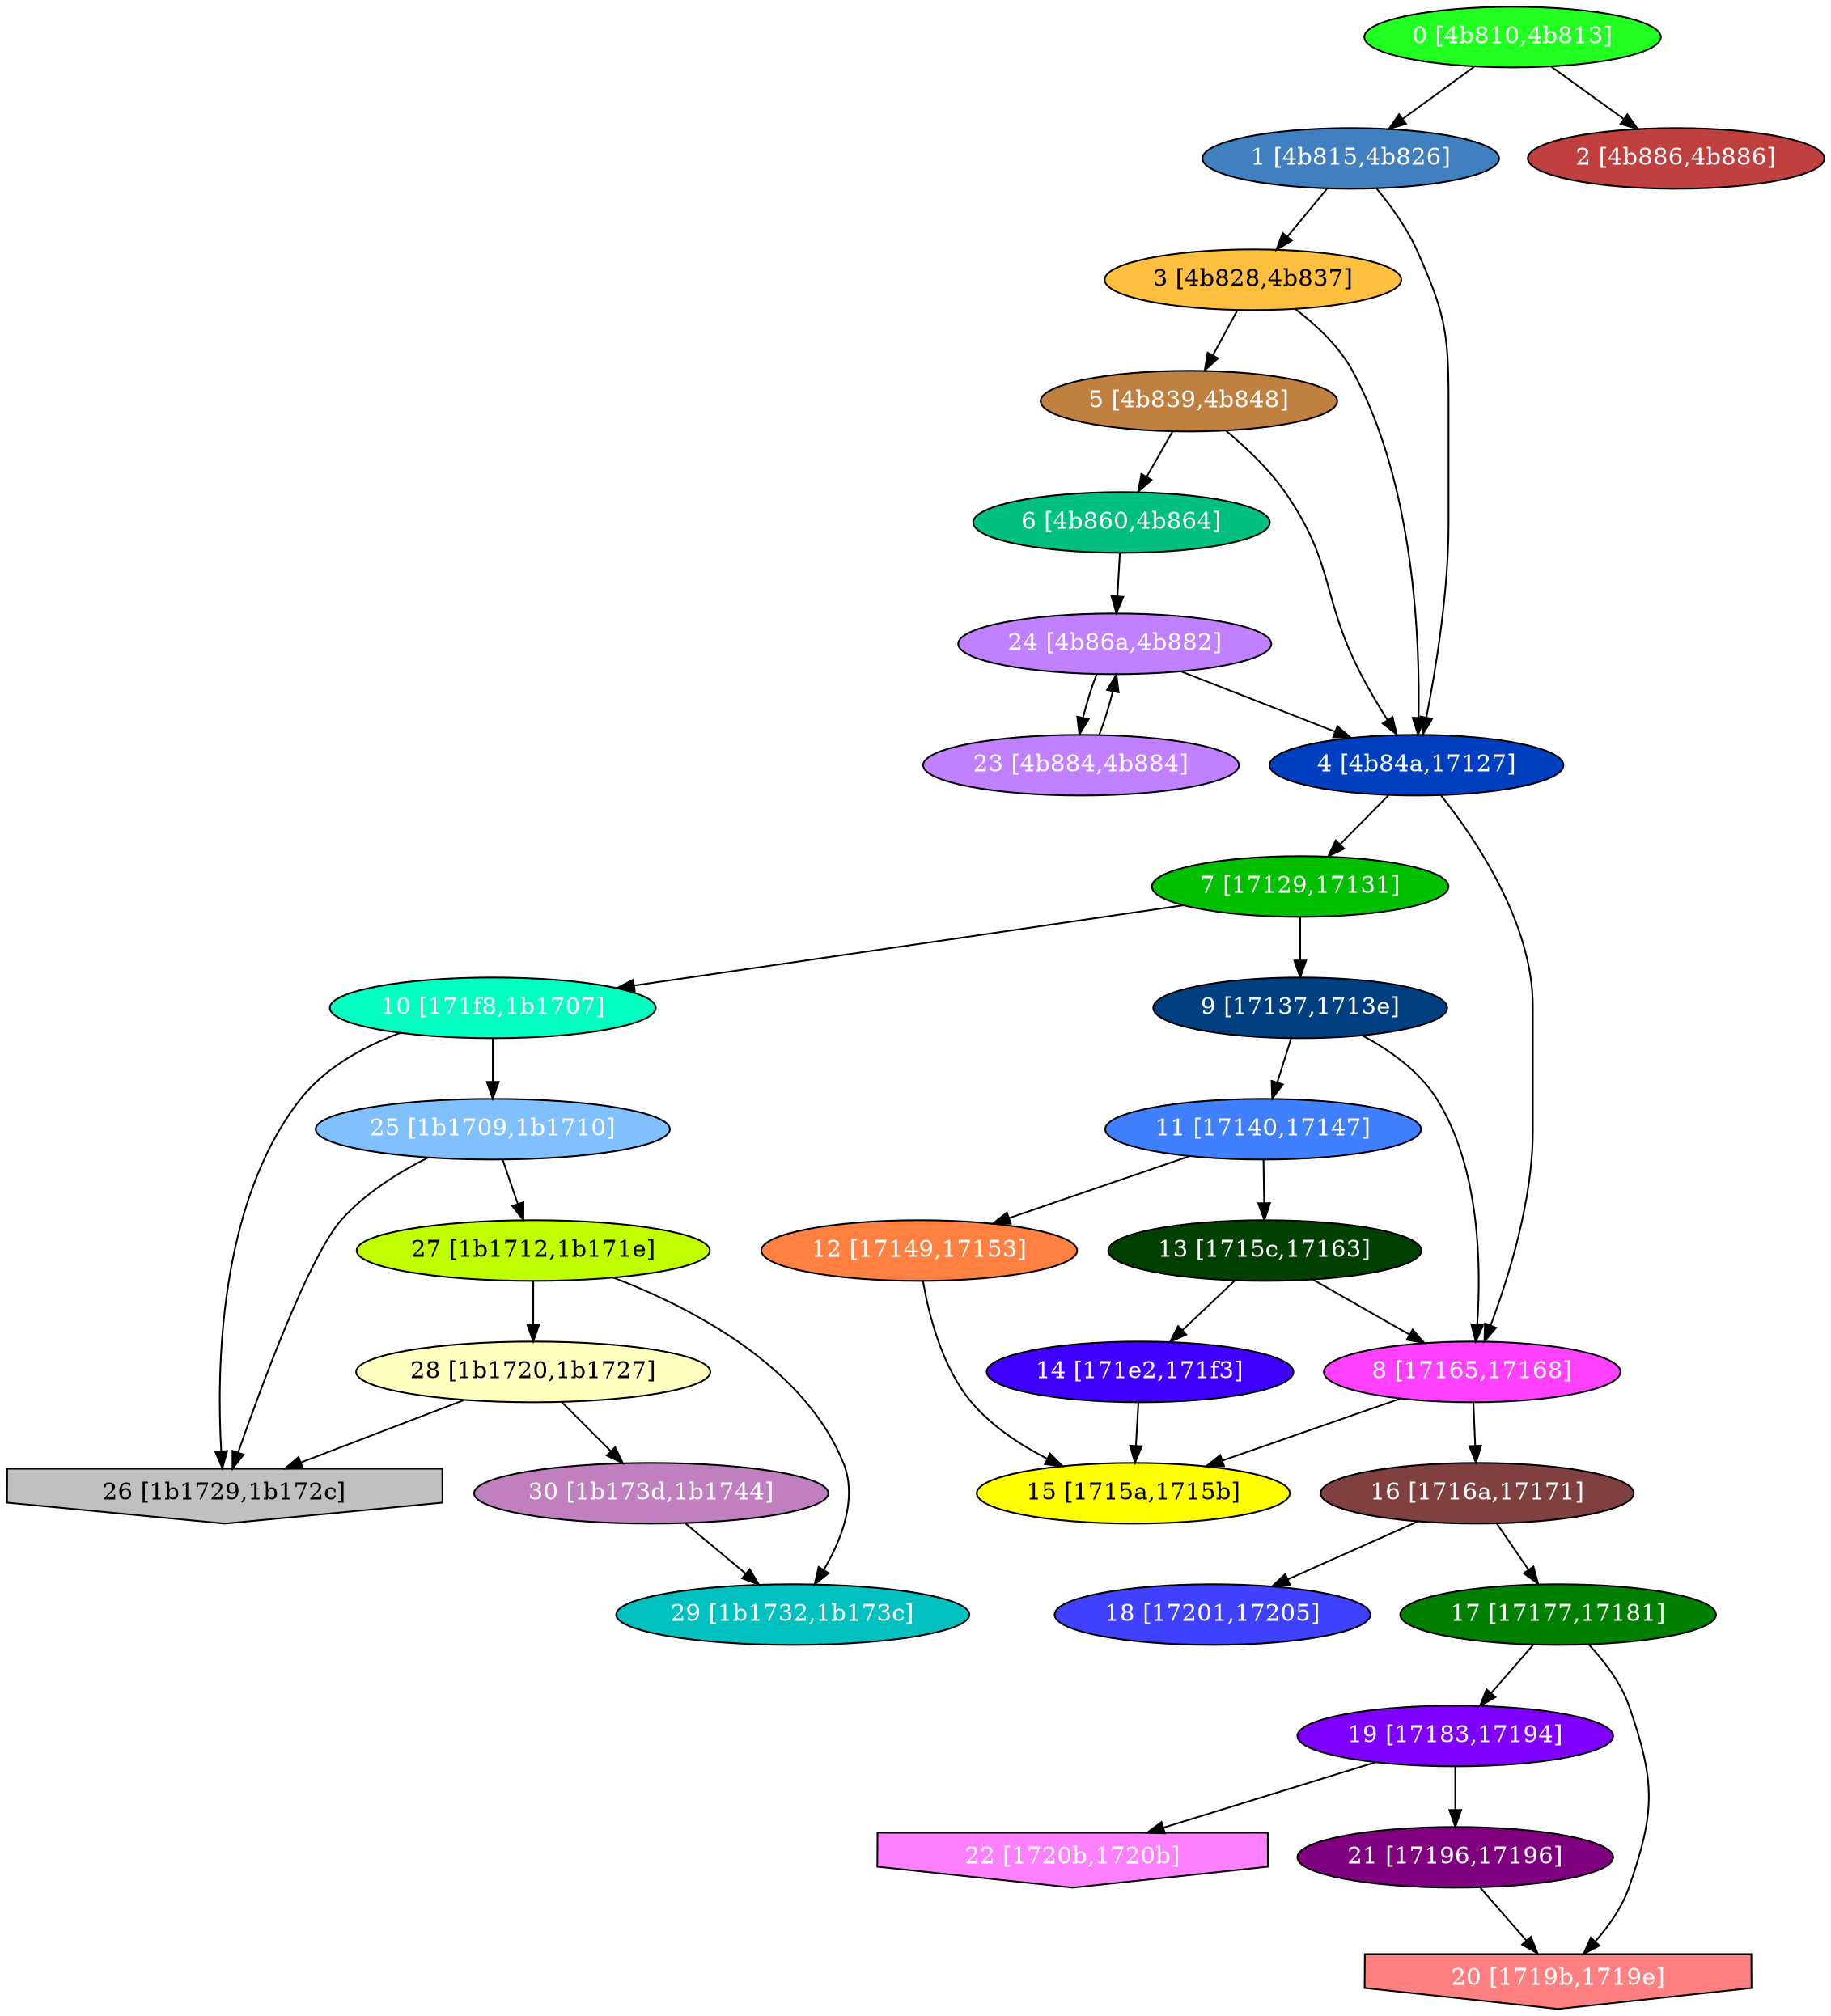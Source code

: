 diGraph libnss3{
	libnss3_0  [style=filled fillcolor="#20FF20" fontcolor="#ffffff" shape=oval label="0 [4b810,4b813]"]
	libnss3_1  [style=filled fillcolor="#4080C0" fontcolor="#ffffff" shape=oval label="1 [4b815,4b826]"]
	libnss3_2  [style=filled fillcolor="#C04040" fontcolor="#ffffff" shape=oval label="2 [4b886,4b886]"]
	libnss3_3  [style=filled fillcolor="#FFC040" fontcolor="#000000" shape=oval label="3 [4b828,4b837]"]
	libnss3_4  [style=filled fillcolor="#0040C0" fontcolor="#ffffff" shape=oval label="4 [4b84a,17127]"]
	libnss3_5  [style=filled fillcolor="#C08040" fontcolor="#ffffff" shape=oval label="5 [4b839,4b848]"]
	libnss3_6  [style=filled fillcolor="#00C080" fontcolor="#ffffff" shape=oval label="6 [4b860,4b864]"]
	libnss3_7  [style=filled fillcolor="#00C000" fontcolor="#ffffff" shape=oval label="7 [17129,17131]"]
	libnss3_8  [style=filled fillcolor="#FF40FF" fontcolor="#ffffff" shape=oval label="8 [17165,17168]"]
	libnss3_9  [style=filled fillcolor="#004080" fontcolor="#ffffff" shape=oval label="9 [17137,1713e]"]
	libnss3_a  [style=filled fillcolor="#00FFC0" fontcolor="#ffffff" shape=oval label="10 [171f8,1b1707]"]
	libnss3_b  [style=filled fillcolor="#4080FF" fontcolor="#ffffff" shape=oval label="11 [17140,17147]"]
	libnss3_c  [style=filled fillcolor="#FF8040" fontcolor="#ffffff" shape=oval label="12 [17149,17153]"]
	libnss3_d  [style=filled fillcolor="#004000" fontcolor="#ffffff" shape=oval label="13 [1715c,17163]"]
	libnss3_e  [style=filled fillcolor="#4000FF" fontcolor="#ffffff" shape=oval label="14 [171e2,171f3]"]
	libnss3_f  [style=filled fillcolor="#FFFF00" fontcolor="#000000" shape=oval label="15 [1715a,1715b]"]
	libnss3_10  [style=filled fillcolor="#804040" fontcolor="#ffffff" shape=oval label="16 [1716a,17171]"]
	libnss3_11  [style=filled fillcolor="#008000" fontcolor="#ffffff" shape=oval label="17 [17177,17181]"]
	libnss3_12  [style=filled fillcolor="#4040FF" fontcolor="#ffffff" shape=oval label="18 [17201,17205]"]
	libnss3_13  [style=filled fillcolor="#8000FF" fontcolor="#ffffff" shape=oval label="19 [17183,17194]"]
	libnss3_14  [style=filled fillcolor="#FF8080" fontcolor="#ffffff" shape=invhouse label="20 [1719b,1719e]"]
	libnss3_15  [style=filled fillcolor="#800080" fontcolor="#ffffff" shape=oval label="21 [17196,17196]"]
	libnss3_16  [style=filled fillcolor="#FF80FF" fontcolor="#ffffff" shape=invhouse label="22 [1720b,1720b]"]
	libnss3_17  [style=filled fillcolor="#C080FF" fontcolor="#ffffff" shape=oval label="23 [4b884,4b884]"]
	libnss3_18  [style=filled fillcolor="#C080FF" fontcolor="#ffffff" shape=oval label="24 [4b86a,4b882]"]
	libnss3_19  [style=filled fillcolor="#80C0FF" fontcolor="#ffffff" shape=oval label="25 [1b1709,1b1710]"]
	libnss3_1a  [style=filled fillcolor="#C0C0C0" fontcolor="#000000" shape=invhouse label="26 [1b1729,1b172c]"]
	libnss3_1b  [style=filled fillcolor="#C0FF00" fontcolor="#000000" shape=oval label="27 [1b1712,1b171e]"]
	libnss3_1c  [style=filled fillcolor="#FFFFC0" fontcolor="#000000" shape=oval label="28 [1b1720,1b1727]"]
	libnss3_1d  [style=filled fillcolor="#00C0C0" fontcolor="#ffffff" shape=oval label="29 [1b1732,1b173c]"]
	libnss3_1e  [style=filled fillcolor="#C080C0" fontcolor="#ffffff" shape=oval label="30 [1b173d,1b1744]"]

	libnss3_0 -> libnss3_1
	libnss3_0 -> libnss3_2
	libnss3_1 -> libnss3_3
	libnss3_1 -> libnss3_4
	libnss3_3 -> libnss3_4
	libnss3_3 -> libnss3_5
	libnss3_4 -> libnss3_7
	libnss3_4 -> libnss3_8
	libnss3_5 -> libnss3_4
	libnss3_5 -> libnss3_6
	libnss3_6 -> libnss3_18
	libnss3_7 -> libnss3_9
	libnss3_7 -> libnss3_a
	libnss3_8 -> libnss3_f
	libnss3_8 -> libnss3_10
	libnss3_9 -> libnss3_8
	libnss3_9 -> libnss3_b
	libnss3_a -> libnss3_19
	libnss3_a -> libnss3_1a
	libnss3_b -> libnss3_c
	libnss3_b -> libnss3_d
	libnss3_c -> libnss3_f
	libnss3_d -> libnss3_8
	libnss3_d -> libnss3_e
	libnss3_e -> libnss3_f
	libnss3_10 -> libnss3_11
	libnss3_10 -> libnss3_12
	libnss3_11 -> libnss3_13
	libnss3_11 -> libnss3_14
	libnss3_13 -> libnss3_15
	libnss3_13 -> libnss3_16
	libnss3_15 -> libnss3_14
	libnss3_17 -> libnss3_18
	libnss3_18 -> libnss3_4
	libnss3_18 -> libnss3_17
	libnss3_19 -> libnss3_1a
	libnss3_19 -> libnss3_1b
	libnss3_1b -> libnss3_1c
	libnss3_1b -> libnss3_1d
	libnss3_1c -> libnss3_1a
	libnss3_1c -> libnss3_1e
	libnss3_1e -> libnss3_1d
}